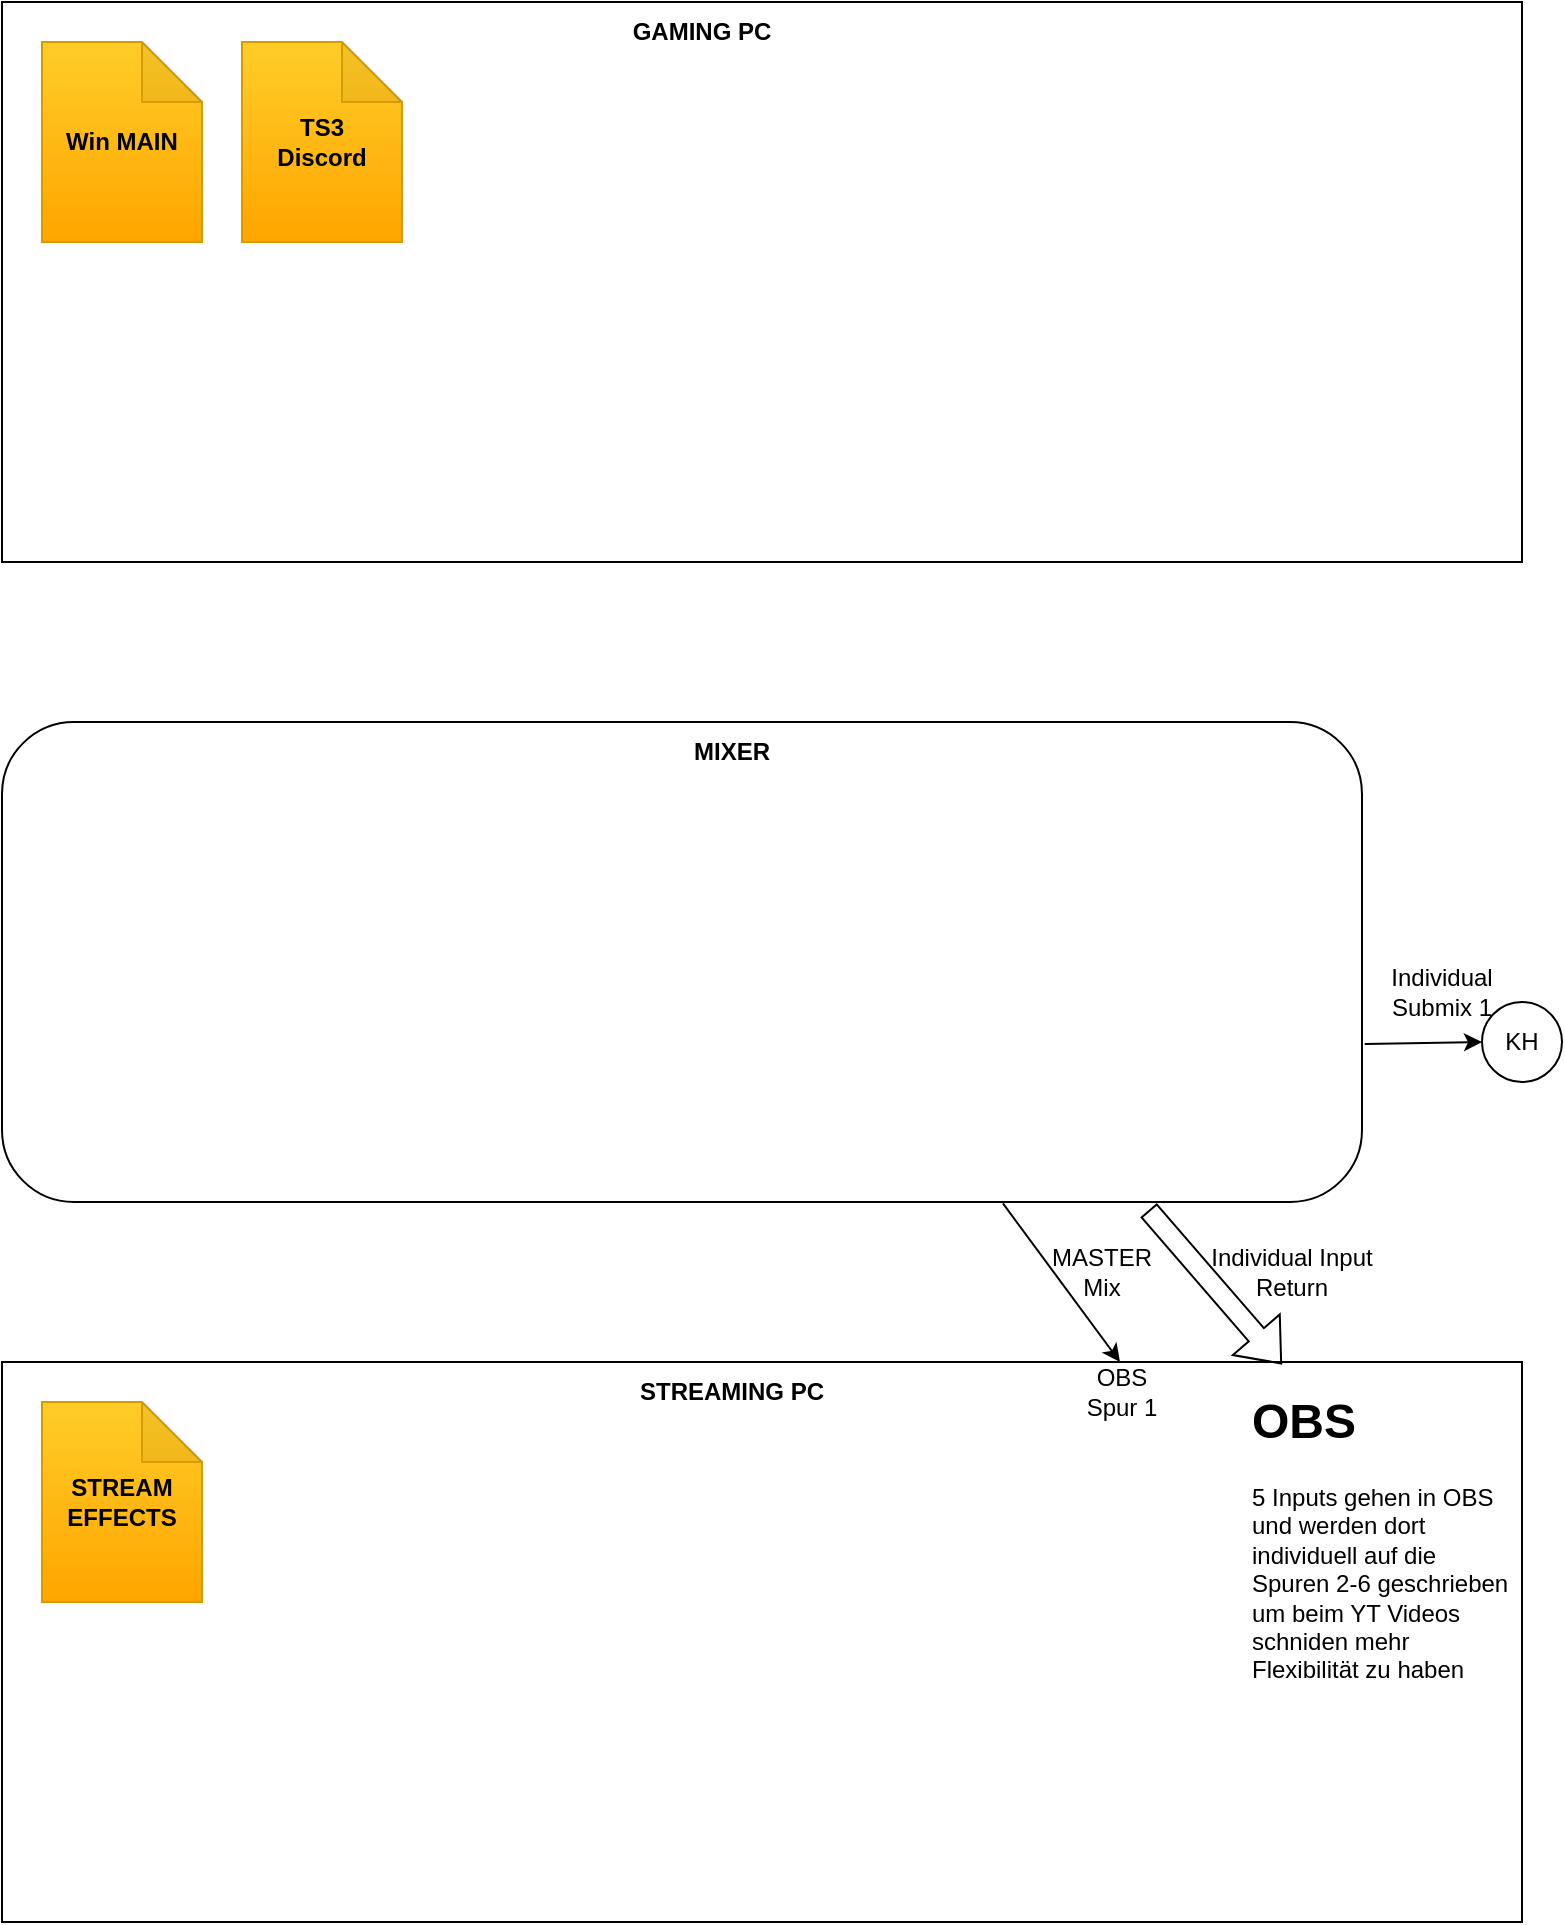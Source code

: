 <mxfile version="16.6.0" type="github"><diagram id="nAITRXOxQYgIMh2aRWDa" name="Page-1"><mxGraphModel dx="1554" dy="568" grid="1" gridSize="10" guides="1" tooltips="1" connect="1" arrows="1" fold="1" page="1" pageScale="1" pageWidth="827" pageHeight="1169" math="0" shadow="0"><root><mxCell id="0"/><mxCell id="1" parent="0"/><mxCell id="l_2UNXWWoVPSc3BDSIuR-1" value="" style="rounded=0;whiteSpace=wrap;html=1;" vertex="1" parent="1"><mxGeometry x="40" y="40" width="760" height="280" as="geometry"/></mxCell><mxCell id="l_2UNXWWoVPSc3BDSIuR-2" value="&lt;b&gt;Win MAIN&lt;/b&gt;" style="shape=note;whiteSpace=wrap;html=1;backgroundOutline=1;darkOpacity=0.05;fillColor=#ffcd28;gradientColor=#ffa500;strokeColor=#d79b00;" vertex="1" parent="1"><mxGeometry x="60" y="60" width="80" height="100" as="geometry"/></mxCell><mxCell id="l_2UNXWWoVPSc3BDSIuR-3" value="" style="rounded=0;whiteSpace=wrap;html=1;" vertex="1" parent="1"><mxGeometry x="40" y="720" width="760" height="280" as="geometry"/></mxCell><mxCell id="l_2UNXWWoVPSc3BDSIuR-4" value="&lt;b&gt;GAMING PC&lt;/b&gt;" style="text;html=1;strokeColor=none;fillColor=none;align=center;verticalAlign=middle;whiteSpace=wrap;rounded=0;" vertex="1" parent="1"><mxGeometry x="350" y="40" width="80" height="30" as="geometry"/></mxCell><mxCell id="l_2UNXWWoVPSc3BDSIuR-5" value="&lt;b&gt;TS3&lt;br&gt;Discord&lt;/b&gt;" style="shape=note;whiteSpace=wrap;html=1;backgroundOutline=1;darkOpacity=0.05;fillColor=#ffcd28;gradientColor=#ffa500;strokeColor=#d79b00;" vertex="1" parent="1"><mxGeometry x="160" y="60" width="80" height="100" as="geometry"/></mxCell><mxCell id="l_2UNXWWoVPSc3BDSIuR-6" value="&lt;b&gt;STREAMING PC&lt;br&gt;&lt;/b&gt;" style="text;html=1;strokeColor=none;fillColor=none;align=center;verticalAlign=middle;whiteSpace=wrap;rounded=0;" vertex="1" parent="1"><mxGeometry x="350" y="720" width="110" height="30" as="geometry"/></mxCell><mxCell id="l_2UNXWWoVPSc3BDSIuR-8" value="&lt;b&gt;STREAM EFFECTS&lt;/b&gt;" style="shape=note;whiteSpace=wrap;html=1;backgroundOutline=1;darkOpacity=0.05;fillColor=#ffcd28;gradientColor=#ffa500;strokeColor=#d79b00;" vertex="1" parent="1"><mxGeometry x="60" y="740" width="80" height="100" as="geometry"/></mxCell><mxCell id="l_2UNXWWoVPSc3BDSIuR-9" value="" style="rounded=1;whiteSpace=wrap;html=1;" vertex="1" parent="1"><mxGeometry x="40" y="400" width="680" height="240" as="geometry"/></mxCell><mxCell id="l_2UNXWWoVPSc3BDSIuR-10" value="&lt;b&gt;MIXER&lt;/b&gt;" style="text;html=1;strokeColor=none;fillColor=none;align=center;verticalAlign=middle;whiteSpace=wrap;rounded=0;" vertex="1" parent="1"><mxGeometry x="350" y="400" width="110" height="30" as="geometry"/></mxCell><mxCell id="l_2UNXWWoVPSc3BDSIuR-11" value="" style="shape=flexArrow;endArrow=classic;html=1;rounded=0;exitX=0.843;exitY=1.017;exitDx=0;exitDy=0;exitPerimeter=0;entryX=0.842;entryY=0.004;entryDx=0;entryDy=0;entryPerimeter=0;" edge="1" parent="1" source="l_2UNXWWoVPSc3BDSIuR-9" target="l_2UNXWWoVPSc3BDSIuR-3"><mxGeometry width="50" height="50" relative="1" as="geometry"><mxPoint x="390" y="540" as="sourcePoint"/><mxPoint x="440" y="490" as="targetPoint"/></mxGeometry></mxCell><mxCell id="l_2UNXWWoVPSc3BDSIuR-12" value="Individual Input Return" style="text;html=1;strokeColor=none;fillColor=none;align=center;verticalAlign=middle;whiteSpace=wrap;rounded=0;" vertex="1" parent="1"><mxGeometry x="630" y="660" width="110" height="30" as="geometry"/></mxCell><mxCell id="l_2UNXWWoVPSc3BDSIuR-13" value="&lt;h1&gt;OBS&lt;/h1&gt;&lt;p&gt;5 Inputs gehen in OBS und werden dort individuell auf die Spuren 2-6 geschrieben um beim YT Videos&amp;nbsp; schniden mehr Flexibilität zu haben&lt;br&gt;&lt;/p&gt;" style="text;html=1;strokeColor=none;fillColor=none;spacing=5;spacingTop=-20;whiteSpace=wrap;overflow=hidden;rounded=0;" vertex="1" parent="1"><mxGeometry x="660" y="730" width="140" height="170" as="geometry"/></mxCell><mxCell id="l_2UNXWWoVPSc3BDSIuR-14" value="" style="endArrow=classic;html=1;rounded=0;exitX=0.736;exitY=1.003;exitDx=0;exitDy=0;exitPerimeter=0;" edge="1" parent="1" source="l_2UNXWWoVPSc3BDSIuR-9"><mxGeometry width="50" height="50" relative="1" as="geometry"><mxPoint x="390" y="540" as="sourcePoint"/><mxPoint x="599" y="720" as="targetPoint"/></mxGeometry></mxCell><mxCell id="l_2UNXWWoVPSc3BDSIuR-16" value="&lt;div&gt;MASTER&lt;/div&gt;&lt;div&gt;Mix&lt;br&gt;&lt;/div&gt;" style="text;html=1;strokeColor=none;fillColor=none;align=center;verticalAlign=middle;whiteSpace=wrap;rounded=0;" vertex="1" parent="1"><mxGeometry x="560" y="660" width="60" height="30" as="geometry"/></mxCell><mxCell id="l_2UNXWWoVPSc3BDSIuR-17" value="&lt;div&gt;OBS&lt;/div&gt;&lt;div&gt;Spur 1&lt;br&gt;&lt;/div&gt;" style="text;html=1;strokeColor=none;fillColor=none;align=center;verticalAlign=middle;whiteSpace=wrap;rounded=0;" vertex="1" parent="1"><mxGeometry x="570" y="720" width="60" height="30" as="geometry"/></mxCell><mxCell id="l_2UNXWWoVPSc3BDSIuR-18" value="" style="endArrow=classic;html=1;rounded=0;exitX=1.002;exitY=0.671;exitDx=0;exitDy=0;exitPerimeter=0;entryX=0;entryY=0.5;entryDx=0;entryDy=0;" edge="1" parent="1" source="l_2UNXWWoVPSc3BDSIuR-9" target="l_2UNXWWoVPSc3BDSIuR-22"><mxGeometry width="50" height="50" relative="1" as="geometry"><mxPoint x="510" y="740" as="sourcePoint"/><mxPoint x="770" y="561" as="targetPoint"/></mxGeometry></mxCell><mxCell id="l_2UNXWWoVPSc3BDSIuR-21" value="Individual Submix 1" style="text;html=1;strokeColor=none;fillColor=none;align=center;verticalAlign=middle;whiteSpace=wrap;rounded=0;" vertex="1" parent="1"><mxGeometry x="730" y="520" width="60" height="30" as="geometry"/></mxCell><mxCell id="l_2UNXWWoVPSc3BDSIuR-22" value="KH" style="ellipse;whiteSpace=wrap;html=1;" vertex="1" parent="1"><mxGeometry x="780" y="540" width="40" height="40" as="geometry"/></mxCell></root></mxGraphModel></diagram></mxfile>